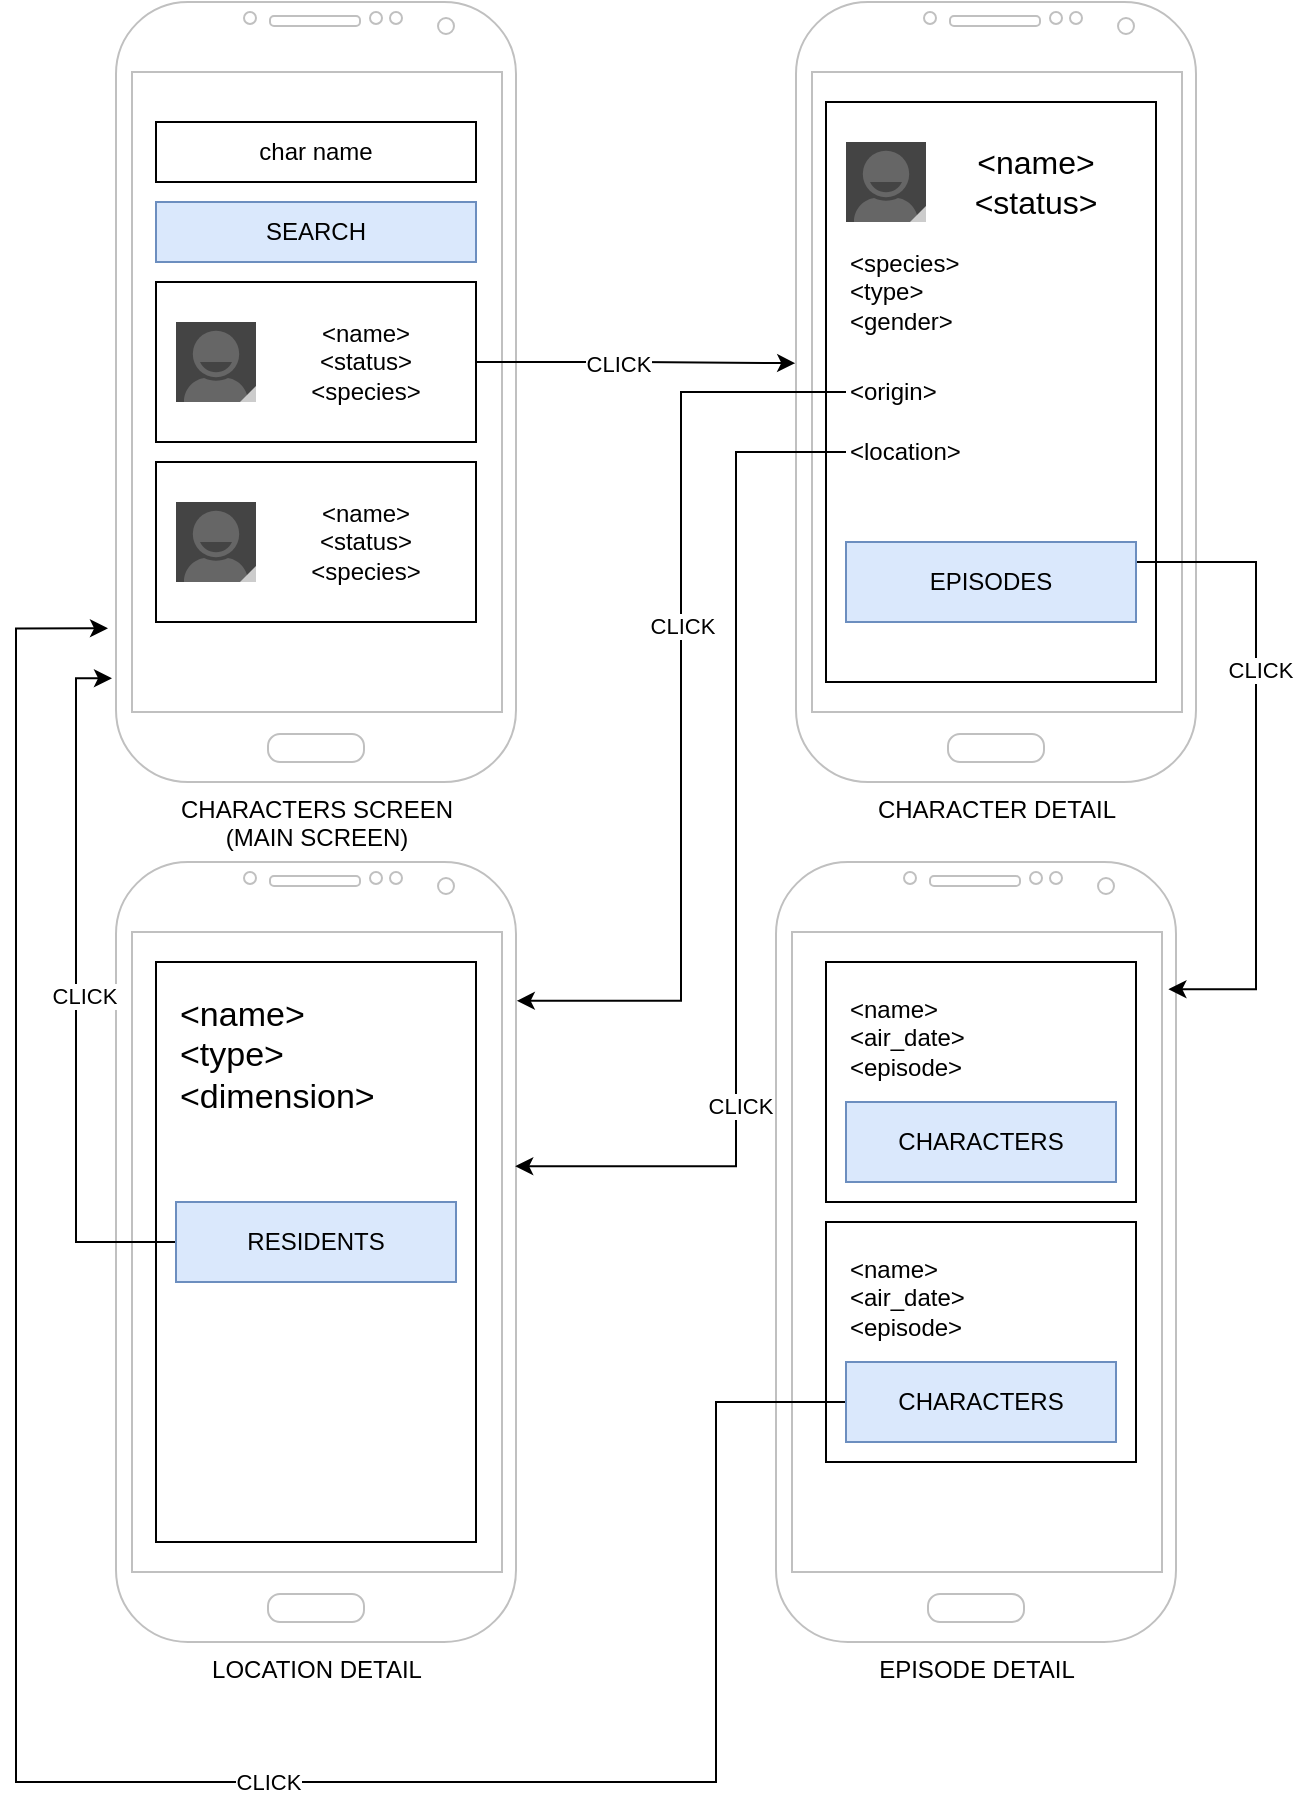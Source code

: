 <mxfile version="21.1.2" type="device">
  <diagram name="Page-1" id="yWVIyu8cc8XqeAMlqS7R">
    <mxGraphModel dx="1114" dy="999" grid="1" gridSize="10" guides="1" tooltips="1" connect="1" arrows="1" fold="1" page="1" pageScale="1" pageWidth="850" pageHeight="1100" math="0" shadow="0">
      <root>
        <mxCell id="0" />
        <mxCell id="1" parent="0" />
        <mxCell id="-h-4fbo_lbcxWKLIKk_v-1" value="CHARACTERS SCREEN&lt;br&gt;(MAIN SCREEN)" style="verticalLabelPosition=bottom;verticalAlign=top;html=1;shadow=0;dashed=0;strokeWidth=1;shape=mxgraph.android.phone2;strokeColor=#c0c0c0;" vertex="1" parent="1">
          <mxGeometry x="70" y="140" width="200" height="390" as="geometry" />
        </mxCell>
        <mxCell id="-h-4fbo_lbcxWKLIKk_v-2" value="CHARACTER DETAIL" style="verticalLabelPosition=bottom;verticalAlign=top;html=1;shadow=0;dashed=0;strokeWidth=1;shape=mxgraph.android.phone2;strokeColor=#c0c0c0;" vertex="1" parent="1">
          <mxGeometry x="410" y="140" width="200" height="390" as="geometry" />
        </mxCell>
        <mxCell id="-h-4fbo_lbcxWKLIKk_v-3" value="LOCATION DETAIL" style="verticalLabelPosition=bottom;verticalAlign=top;html=1;shadow=0;dashed=0;strokeWidth=1;shape=mxgraph.android.phone2;strokeColor=#c0c0c0;" vertex="1" parent="1">
          <mxGeometry x="70" y="570" width="200" height="390" as="geometry" />
        </mxCell>
        <mxCell id="-h-4fbo_lbcxWKLIKk_v-4" value="char name" style="rounded=0;whiteSpace=wrap;html=1;" vertex="1" parent="1">
          <mxGeometry x="90" y="200" width="160" height="30" as="geometry" />
        </mxCell>
        <mxCell id="-h-4fbo_lbcxWKLIKk_v-5" value="SEARCH" style="rounded=0;whiteSpace=wrap;html=1;fillColor=#dae8fc;strokeColor=#6c8ebf;" vertex="1" parent="1">
          <mxGeometry x="90" y="240" width="160" height="30" as="geometry" />
        </mxCell>
        <mxCell id="-h-4fbo_lbcxWKLIKk_v-12" style="edgeStyle=orthogonalEdgeStyle;rounded=0;orthogonalLoop=1;jettySize=auto;html=1;entryX=-0.002;entryY=0.463;entryDx=0;entryDy=0;entryPerimeter=0;" edge="1" parent="1" source="-h-4fbo_lbcxWKLIKk_v-6" target="-h-4fbo_lbcxWKLIKk_v-2">
          <mxGeometry relative="1" as="geometry" />
        </mxCell>
        <mxCell id="-h-4fbo_lbcxWKLIKk_v-13" value="CLICK" style="edgeLabel;html=1;align=center;verticalAlign=middle;resizable=0;points=[];" vertex="1" connectable="0" parent="-h-4fbo_lbcxWKLIKk_v-12">
          <mxGeometry x="-0.117" y="-1" relative="1" as="geometry">
            <mxPoint as="offset" />
          </mxGeometry>
        </mxCell>
        <mxCell id="-h-4fbo_lbcxWKLIKk_v-6" value="" style="rounded=0;whiteSpace=wrap;html=1;" vertex="1" parent="1">
          <mxGeometry x="90" y="280" width="160" height="80" as="geometry" />
        </mxCell>
        <mxCell id="-h-4fbo_lbcxWKLIKk_v-7" value="" style="verticalLabelPosition=bottom;verticalAlign=top;html=1;shadow=0;dashed=0;strokeWidth=1;shape=mxgraph.android.contact_badge_normal;sketch=0;" vertex="1" parent="1">
          <mxGeometry x="100" y="300" width="40" height="40" as="geometry" />
        </mxCell>
        <mxCell id="-h-4fbo_lbcxWKLIKk_v-8" value="&amp;lt;name&amp;gt;&lt;br&gt;&amp;lt;status&amp;gt;&lt;br&gt;&amp;lt;species&amp;gt;" style="text;html=1;strokeColor=none;fillColor=none;align=center;verticalAlign=middle;whiteSpace=wrap;rounded=0;" vertex="1" parent="1">
          <mxGeometry x="150" y="290" width="90" height="60" as="geometry" />
        </mxCell>
        <mxCell id="-h-4fbo_lbcxWKLIKk_v-9" value="" style="rounded=0;whiteSpace=wrap;html=1;" vertex="1" parent="1">
          <mxGeometry x="90" y="370" width="160" height="80" as="geometry" />
        </mxCell>
        <mxCell id="-h-4fbo_lbcxWKLIKk_v-10" value="" style="verticalLabelPosition=bottom;verticalAlign=top;html=1;shadow=0;dashed=0;strokeWidth=1;shape=mxgraph.android.contact_badge_normal;sketch=0;" vertex="1" parent="1">
          <mxGeometry x="100" y="390" width="40" height="40" as="geometry" />
        </mxCell>
        <mxCell id="-h-4fbo_lbcxWKLIKk_v-11" value="&amp;lt;name&amp;gt;&lt;br&gt;&amp;lt;status&amp;gt;&lt;br&gt;&amp;lt;species&amp;gt;" style="text;html=1;strokeColor=none;fillColor=none;align=center;verticalAlign=middle;whiteSpace=wrap;rounded=0;" vertex="1" parent="1">
          <mxGeometry x="150" y="380" width="90" height="60" as="geometry" />
        </mxCell>
        <mxCell id="-h-4fbo_lbcxWKLIKk_v-15" value="" style="rounded=0;whiteSpace=wrap;html=1;" vertex="1" parent="1">
          <mxGeometry x="425" y="190" width="165" height="290" as="geometry" />
        </mxCell>
        <mxCell id="-h-4fbo_lbcxWKLIKk_v-16" value="" style="verticalLabelPosition=bottom;verticalAlign=top;html=1;shadow=0;dashed=0;strokeWidth=1;shape=mxgraph.android.contact_badge_normal;sketch=0;" vertex="1" parent="1">
          <mxGeometry x="435" y="210" width="40" height="40" as="geometry" />
        </mxCell>
        <mxCell id="-h-4fbo_lbcxWKLIKk_v-17" value="&amp;lt;name&amp;gt;&lt;br style=&quot;font-size: 16px;&quot;&gt;&amp;lt;status&amp;gt;" style="text;html=1;strokeColor=none;fillColor=none;align=center;verticalAlign=middle;whiteSpace=wrap;rounded=0;fontSize=16;" vertex="1" parent="1">
          <mxGeometry x="485" y="200" width="90" height="60" as="geometry" />
        </mxCell>
        <mxCell id="-h-4fbo_lbcxWKLIKk_v-18" value="&amp;lt;species&amp;gt;&lt;br&gt;&amp;lt;type&amp;gt;&lt;br&gt;&amp;lt;gender&amp;gt;" style="text;html=1;strokeColor=none;fillColor=none;align=left;verticalAlign=middle;whiteSpace=wrap;rounded=0;" vertex="1" parent="1">
          <mxGeometry x="435" y="260" width="145" height="50" as="geometry" />
        </mxCell>
        <mxCell id="-h-4fbo_lbcxWKLIKk_v-21" style="edgeStyle=orthogonalEdgeStyle;rounded=0;orthogonalLoop=1;jettySize=auto;html=1;entryX=1.002;entryY=0.178;entryDx=0;entryDy=0;entryPerimeter=0;" edge="1" parent="1" source="-h-4fbo_lbcxWKLIKk_v-19" target="-h-4fbo_lbcxWKLIKk_v-3">
          <mxGeometry relative="1" as="geometry" />
        </mxCell>
        <mxCell id="-h-4fbo_lbcxWKLIKk_v-22" value="CLICK" style="edgeLabel;html=1;align=center;verticalAlign=middle;resizable=0;points=[];" vertex="1" connectable="0" parent="-h-4fbo_lbcxWKLIKk_v-21">
          <mxGeometry x="-0.149" y="-1" relative="1" as="geometry">
            <mxPoint x="1" as="offset" />
          </mxGeometry>
        </mxCell>
        <mxCell id="-h-4fbo_lbcxWKLIKk_v-19" value="&amp;lt;origin&amp;gt;" style="text;html=1;strokeColor=none;fillColor=none;align=left;verticalAlign=middle;whiteSpace=wrap;rounded=0;" vertex="1" parent="1">
          <mxGeometry x="435" y="320" width="60" height="30" as="geometry" />
        </mxCell>
        <mxCell id="-h-4fbo_lbcxWKLIKk_v-23" style="edgeStyle=orthogonalEdgeStyle;rounded=0;orthogonalLoop=1;jettySize=auto;html=1;entryX=0.998;entryY=0.39;entryDx=0;entryDy=0;entryPerimeter=0;" edge="1" parent="1" source="-h-4fbo_lbcxWKLIKk_v-20" target="-h-4fbo_lbcxWKLIKk_v-3">
          <mxGeometry relative="1" as="geometry">
            <Array as="points">
              <mxPoint x="380" y="365" />
              <mxPoint x="380" y="722" />
            </Array>
          </mxGeometry>
        </mxCell>
        <mxCell id="-h-4fbo_lbcxWKLIKk_v-24" value="CLICK" style="edgeLabel;html=1;align=center;verticalAlign=middle;resizable=0;points=[];" vertex="1" connectable="0" parent="-h-4fbo_lbcxWKLIKk_v-23">
          <mxGeometry x="0.462" y="2" relative="1" as="geometry">
            <mxPoint as="offset" />
          </mxGeometry>
        </mxCell>
        <mxCell id="-h-4fbo_lbcxWKLIKk_v-20" value="&amp;lt;location&amp;gt;" style="text;html=1;strokeColor=none;fillColor=none;align=left;verticalAlign=middle;whiteSpace=wrap;rounded=0;" vertex="1" parent="1">
          <mxGeometry x="435" y="350" width="60" height="30" as="geometry" />
        </mxCell>
        <mxCell id="-h-4fbo_lbcxWKLIKk_v-25" value="EPISODE DETAIL" style="verticalLabelPosition=bottom;verticalAlign=top;html=1;shadow=0;dashed=0;strokeWidth=1;shape=mxgraph.android.phone2;strokeColor=#c0c0c0;" vertex="1" parent="1">
          <mxGeometry x="400" y="570" width="200" height="390" as="geometry" />
        </mxCell>
        <mxCell id="-h-4fbo_lbcxWKLIKk_v-27" style="edgeStyle=orthogonalEdgeStyle;rounded=0;orthogonalLoop=1;jettySize=auto;html=1;entryX=0.981;entryY=0.163;entryDx=0;entryDy=0;entryPerimeter=0;exitX=1;exitY=0.5;exitDx=0;exitDy=0;" edge="1" parent="1" source="-h-4fbo_lbcxWKLIKk_v-26" target="-h-4fbo_lbcxWKLIKk_v-25">
          <mxGeometry relative="1" as="geometry">
            <Array as="points">
              <mxPoint x="640" y="420" />
              <mxPoint x="640" y="634" />
            </Array>
          </mxGeometry>
        </mxCell>
        <mxCell id="-h-4fbo_lbcxWKLIKk_v-28" value="CLICK" style="edgeLabel;html=1;align=center;verticalAlign=middle;resizable=0;points=[];" vertex="1" connectable="0" parent="-h-4fbo_lbcxWKLIKk_v-27">
          <mxGeometry x="-0.247" y="2" relative="1" as="geometry">
            <mxPoint as="offset" />
          </mxGeometry>
        </mxCell>
        <mxCell id="-h-4fbo_lbcxWKLIKk_v-26" value="&lt;div style=&quot;&quot;&gt;&lt;span style=&quot;background-color: initial;&quot;&gt;EPISODES&lt;/span&gt;&lt;/div&gt;" style="text;html=1;strokeColor=#6c8ebf;fillColor=#dae8fc;align=center;verticalAlign=middle;whiteSpace=wrap;rounded=0;" vertex="1" parent="1">
          <mxGeometry x="435" y="410" width="145" height="40" as="geometry" />
        </mxCell>
        <mxCell id="-h-4fbo_lbcxWKLIKk_v-32" value="" style="rounded=0;whiteSpace=wrap;html=1;" vertex="1" parent="1">
          <mxGeometry x="425" y="620" width="155" height="120" as="geometry" />
        </mxCell>
        <mxCell id="-h-4fbo_lbcxWKLIKk_v-33" value="&amp;lt;name&amp;gt;&lt;br&gt;&amp;lt;air_date&amp;gt;&lt;br&gt;&amp;lt;episode&amp;gt;&lt;br&gt;" style="text;html=1;strokeColor=none;fillColor=none;align=left;verticalAlign=top;whiteSpace=wrap;rounded=0;" vertex="1" parent="1">
          <mxGeometry x="435" y="630" width="135" height="50" as="geometry" />
        </mxCell>
        <mxCell id="-h-4fbo_lbcxWKLIKk_v-34" value="CHARACTERS" style="text;html=1;strokeColor=#6c8ebf;fillColor=#dae8fc;align=center;verticalAlign=middle;whiteSpace=wrap;rounded=0;" vertex="1" parent="1">
          <mxGeometry x="435" y="690" width="135" height="40" as="geometry" />
        </mxCell>
        <mxCell id="-h-4fbo_lbcxWKLIKk_v-37" value="" style="rounded=0;whiteSpace=wrap;html=1;" vertex="1" parent="1">
          <mxGeometry x="425" y="750" width="155" height="120" as="geometry" />
        </mxCell>
        <mxCell id="-h-4fbo_lbcxWKLIKk_v-38" value="&amp;lt;name&amp;gt;&lt;br&gt;&amp;lt;air_date&amp;gt;&lt;br&gt;&amp;lt;episode&amp;gt;&lt;br&gt;" style="text;html=1;strokeColor=none;fillColor=none;align=left;verticalAlign=top;whiteSpace=wrap;rounded=0;" vertex="1" parent="1">
          <mxGeometry x="435" y="760" width="135" height="50" as="geometry" />
        </mxCell>
        <mxCell id="-h-4fbo_lbcxWKLIKk_v-45" style="edgeStyle=orthogonalEdgeStyle;rounded=0;orthogonalLoop=1;jettySize=auto;html=1;entryX=-0.02;entryY=0.803;entryDx=0;entryDy=0;entryPerimeter=0;" edge="1" parent="1" source="-h-4fbo_lbcxWKLIKk_v-39" target="-h-4fbo_lbcxWKLIKk_v-1">
          <mxGeometry relative="1" as="geometry">
            <mxPoint x="320" y="1030" as="targetPoint" />
            <Array as="points">
              <mxPoint x="370" y="840" />
              <mxPoint x="370" y="1030" />
              <mxPoint x="20" y="1030" />
              <mxPoint x="20" y="453" />
            </Array>
          </mxGeometry>
        </mxCell>
        <mxCell id="-h-4fbo_lbcxWKLIKk_v-46" value="CLICK" style="edgeLabel;html=1;align=center;verticalAlign=middle;resizable=0;points=[];" vertex="1" connectable="0" parent="-h-4fbo_lbcxWKLIKk_v-45">
          <mxGeometry x="-0.22" relative="1" as="geometry">
            <mxPoint as="offset" />
          </mxGeometry>
        </mxCell>
        <mxCell id="-h-4fbo_lbcxWKLIKk_v-39" value="CHARACTERS" style="text;html=1;strokeColor=#6c8ebf;fillColor=#dae8fc;align=center;verticalAlign=middle;whiteSpace=wrap;rounded=0;" vertex="1" parent="1">
          <mxGeometry x="435" y="820" width="135" height="40" as="geometry" />
        </mxCell>
        <mxCell id="-h-4fbo_lbcxWKLIKk_v-40" value="" style="rounded=0;whiteSpace=wrap;html=1;" vertex="1" parent="1">
          <mxGeometry x="90" y="620" width="160" height="290" as="geometry" />
        </mxCell>
        <mxCell id="-h-4fbo_lbcxWKLIKk_v-41" value="&lt;font style=&quot;font-size: 17px;&quot;&gt;&amp;lt;name&amp;gt;&lt;br&gt;&amp;lt;type&amp;gt;&lt;br&gt;&amp;lt;dimension&amp;gt;&lt;br&gt;&lt;/font&gt;" style="text;html=1;strokeColor=none;fillColor=none;align=left;verticalAlign=top;whiteSpace=wrap;rounded=0;" vertex="1" parent="1">
          <mxGeometry x="100" y="630" width="140" height="100" as="geometry" />
        </mxCell>
        <mxCell id="-h-4fbo_lbcxWKLIKk_v-43" style="edgeStyle=orthogonalEdgeStyle;rounded=0;orthogonalLoop=1;jettySize=auto;html=1;entryX=-0.01;entryY=0.867;entryDx=0;entryDy=0;entryPerimeter=0;exitX=0;exitY=0.5;exitDx=0;exitDy=0;" edge="1" parent="1" source="-h-4fbo_lbcxWKLIKk_v-42" target="-h-4fbo_lbcxWKLIKk_v-1">
          <mxGeometry relative="1" as="geometry">
            <Array as="points">
              <mxPoint x="50" y="760" />
              <mxPoint x="50" y="478" />
            </Array>
          </mxGeometry>
        </mxCell>
        <mxCell id="-h-4fbo_lbcxWKLIKk_v-44" value="CLICK" style="edgeLabel;html=1;align=center;verticalAlign=middle;resizable=0;points=[];" vertex="1" connectable="0" parent="-h-4fbo_lbcxWKLIKk_v-43">
          <mxGeometry x="-0.007" y="-4" relative="1" as="geometry">
            <mxPoint as="offset" />
          </mxGeometry>
        </mxCell>
        <mxCell id="-h-4fbo_lbcxWKLIKk_v-42" value="RESIDENTS" style="rounded=0;whiteSpace=wrap;html=1;fillColor=#dae8fc;strokeColor=#6c8ebf;" vertex="1" parent="1">
          <mxGeometry x="100" y="740" width="140" height="40" as="geometry" />
        </mxCell>
      </root>
    </mxGraphModel>
  </diagram>
</mxfile>

